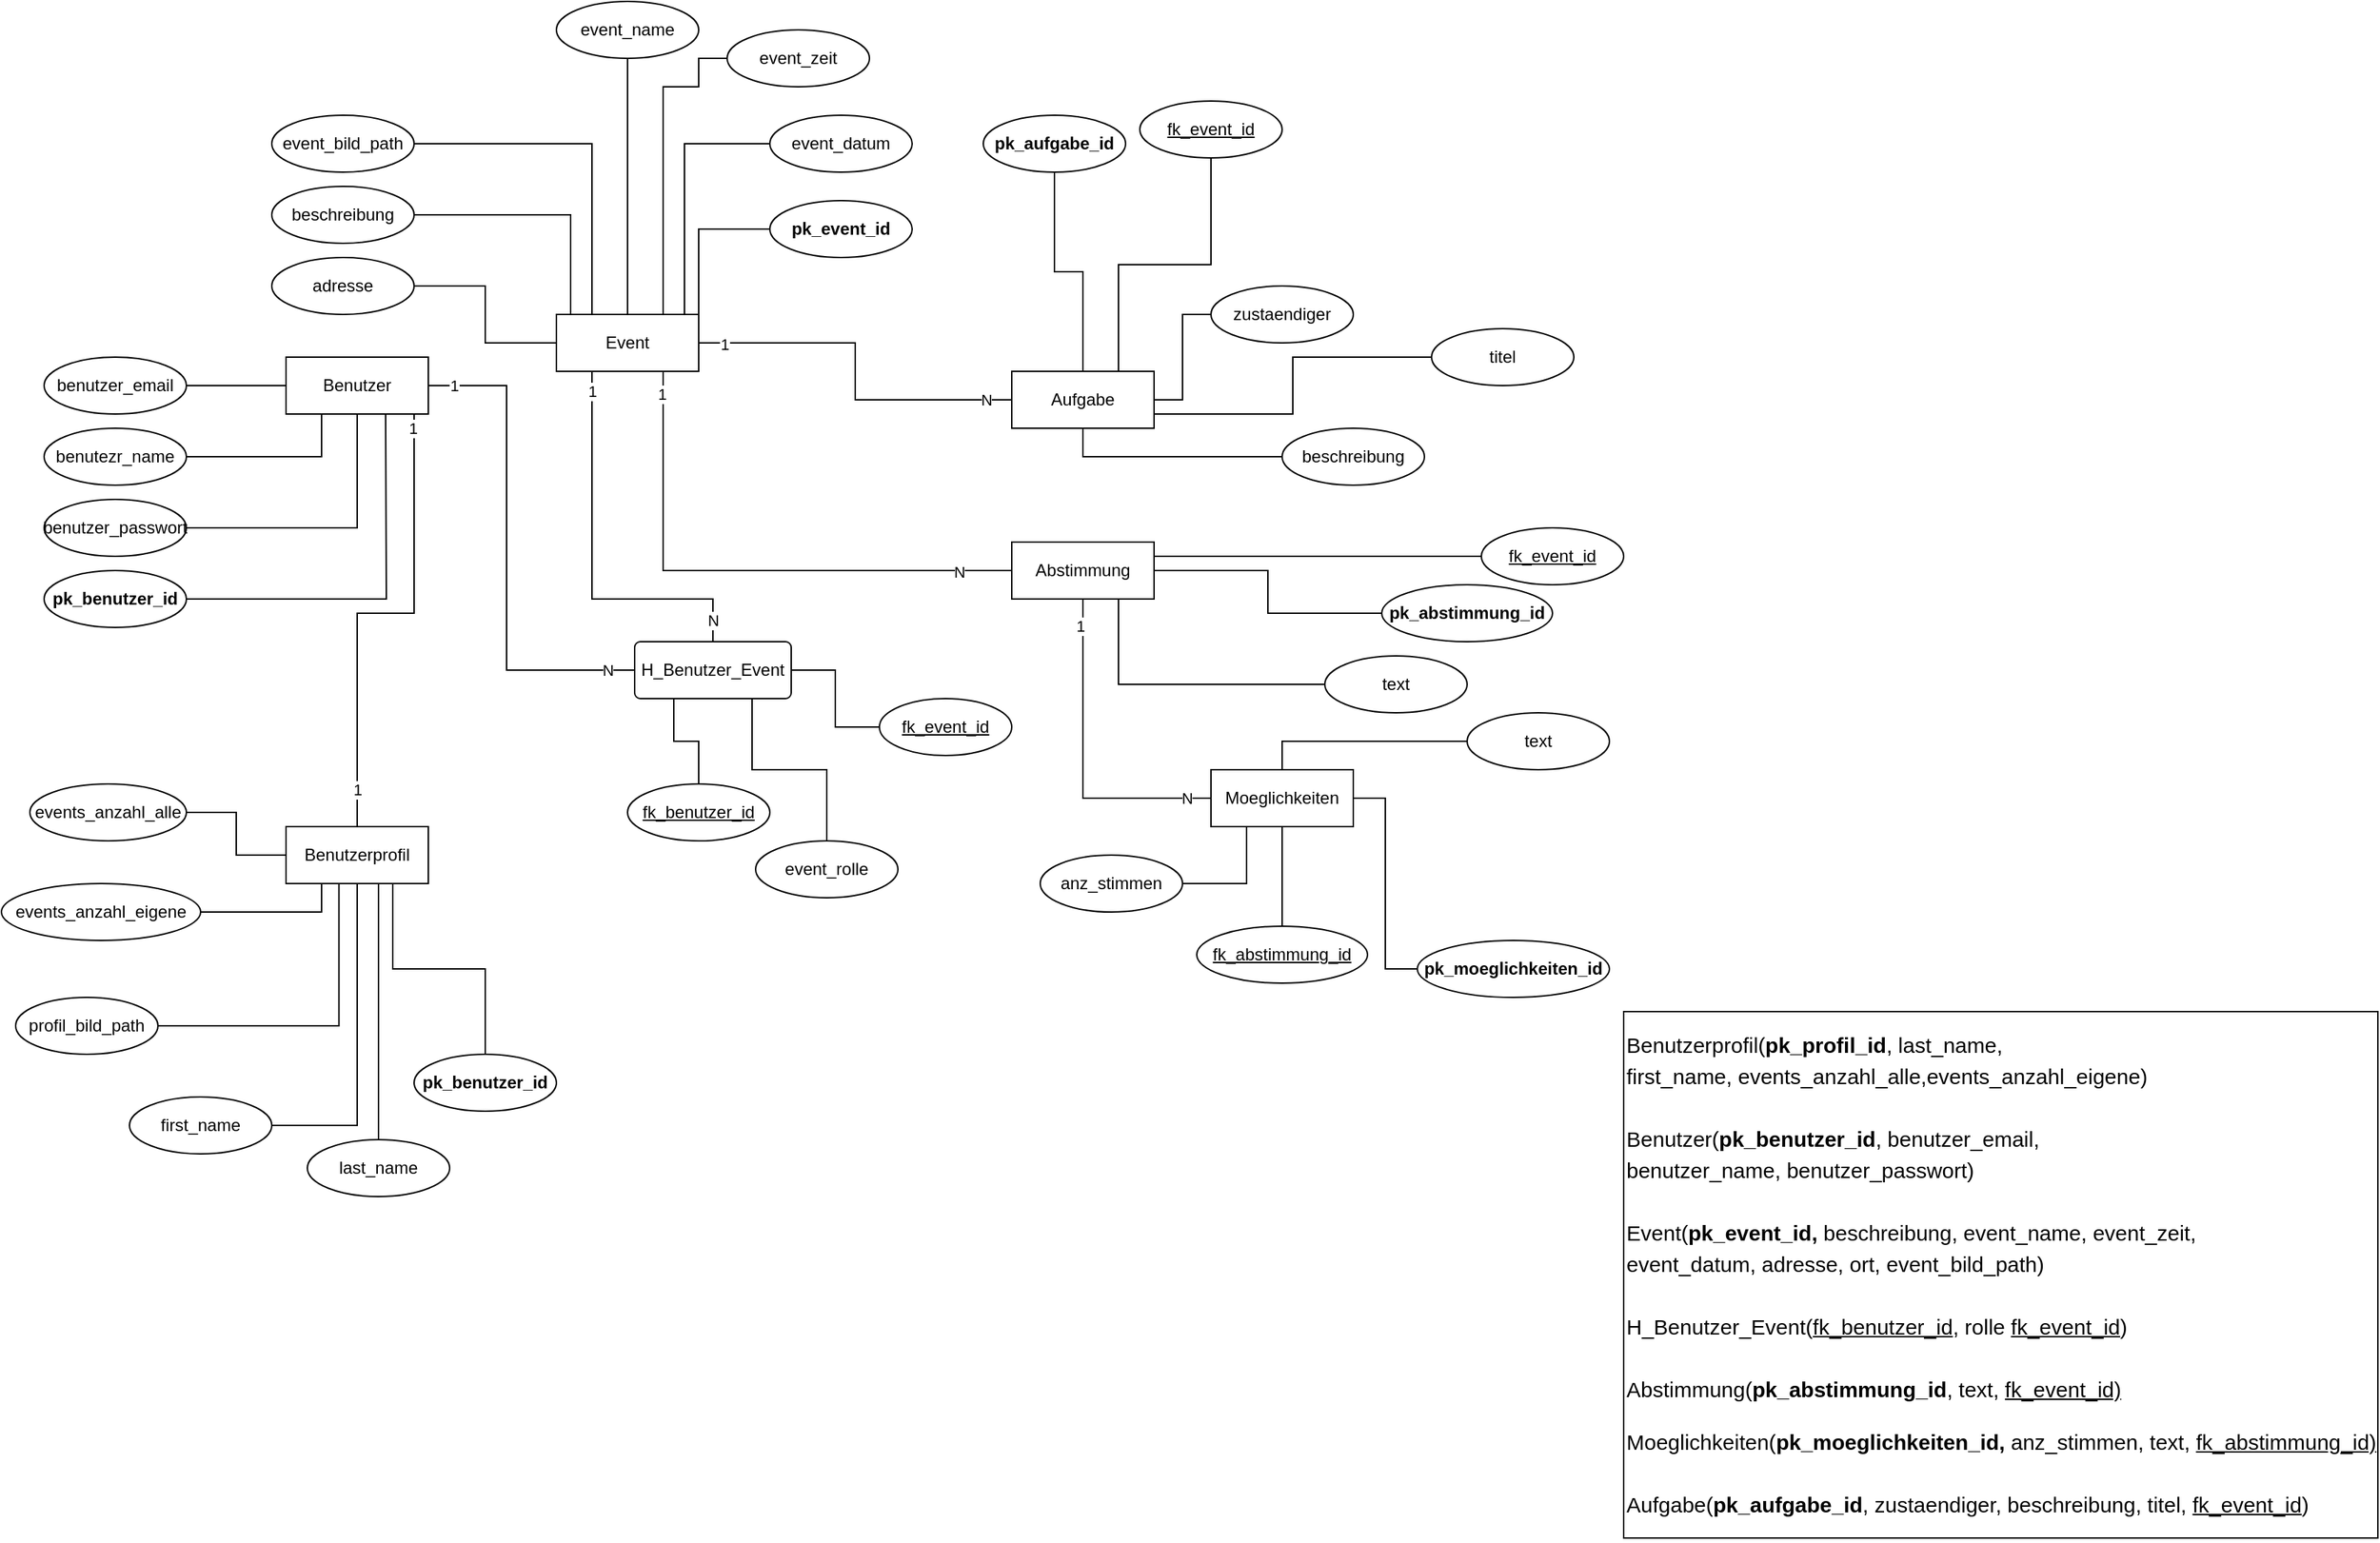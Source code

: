 <mxfile version="14.5.3" type="github" pages="2">
  <diagram name="ER-Modell" id="c4acf3e9-155e-7222-9cf6-157b1a14988f">
    <mxGraphModel dx="1185" dy="635" grid="1" gridSize="10" guides="1" tooltips="1" connect="1" arrows="1" fold="1" page="1" pageScale="1" pageWidth="850" pageHeight="1100" background="#ffffff" math="0" shadow="0">
      <root>
        <mxCell id="0" />
        <mxCell id="1" parent="0" />
        <mxCell id="jBpVfz8XybSRO9sbNiaX-2" value="Benutzer" style="whiteSpace=wrap;html=1;align=center;" parent="1" vertex="1">
          <mxGeometry x="210" y="250" width="100" height="40" as="geometry" />
        </mxCell>
        <mxCell id="jBpVfz8XybSRO9sbNiaX-4" value="" style="edgeStyle=orthogonalEdgeStyle;rounded=0;orthogonalLoop=1;jettySize=auto;html=1;endArrow=none;endFill=0;" parent="1" source="jBpVfz8XybSRO9sbNiaX-3" target="jBpVfz8XybSRO9sbNiaX-2" edge="1">
          <mxGeometry relative="1" as="geometry" />
        </mxCell>
        <mxCell id="jBpVfz8XybSRO9sbNiaX-3" value="benutzer_email" style="ellipse;whiteSpace=wrap;html=1;align=center;" parent="1" vertex="1">
          <mxGeometry x="40" y="250" width="100" height="40" as="geometry" />
        </mxCell>
        <mxCell id="jBpVfz8XybSRO9sbNiaX-9" style="edgeStyle=orthogonalEdgeStyle;rounded=0;orthogonalLoop=1;jettySize=auto;html=1;entryX=0.25;entryY=1;entryDx=0;entryDy=0;endArrow=none;endFill=0;" parent="1" source="jBpVfz8XybSRO9sbNiaX-5" target="jBpVfz8XybSRO9sbNiaX-2" edge="1">
          <mxGeometry relative="1" as="geometry" />
        </mxCell>
        <mxCell id="jBpVfz8XybSRO9sbNiaX-5" value="benutezr_name" style="ellipse;whiteSpace=wrap;html=1;align=center;" parent="1" vertex="1">
          <mxGeometry x="40" y="300" width="100" height="40" as="geometry" />
        </mxCell>
        <mxCell id="jBpVfz8XybSRO9sbNiaX-8" style="edgeStyle=orthogonalEdgeStyle;rounded=0;orthogonalLoop=1;jettySize=auto;html=1;entryX=0.5;entryY=1;entryDx=0;entryDy=0;endArrow=none;endFill=0;" parent="1" source="jBpVfz8XybSRO9sbNiaX-7" target="jBpVfz8XybSRO9sbNiaX-2" edge="1">
          <mxGeometry relative="1" as="geometry" />
        </mxCell>
        <mxCell id="jBpVfz8XybSRO9sbNiaX-7" value="benutzer_passwort" style="ellipse;whiteSpace=wrap;html=1;align=center;" parent="1" vertex="1">
          <mxGeometry x="40" y="350" width="100" height="40" as="geometry" />
        </mxCell>
        <mxCell id="jBpVfz8XybSRO9sbNiaX-11" style="edgeStyle=orthogonalEdgeStyle;rounded=0;orthogonalLoop=1;jettySize=auto;html=1;endArrow=none;endFill=0;" parent="1" source="jBpVfz8XybSRO9sbNiaX-10" edge="1">
          <mxGeometry relative="1" as="geometry">
            <mxPoint x="280" y="290" as="targetPoint" />
          </mxGeometry>
        </mxCell>
        <mxCell id="jBpVfz8XybSRO9sbNiaX-10" value="&lt;b&gt;pk_benutzer_id&lt;/b&gt;" style="ellipse;whiteSpace=wrap;html=1;align=center;" parent="1" vertex="1">
          <mxGeometry x="40" y="400" width="100" height="40" as="geometry" />
        </mxCell>
        <mxCell id="jBpVfz8XybSRO9sbNiaX-29" style="edgeStyle=orthogonalEdgeStyle;rounded=0;orthogonalLoop=1;jettySize=auto;html=1;entryX=0.9;entryY=1;entryDx=0;entryDy=0;entryPerimeter=0;endArrow=none;endFill=0;" parent="1" source="jBpVfz8XybSRO9sbNiaX-12" target="jBpVfz8XybSRO9sbNiaX-2" edge="1">
          <mxGeometry relative="1" as="geometry">
            <Array as="points">
              <mxPoint x="260" y="430" />
              <mxPoint x="300" y="430" />
            </Array>
          </mxGeometry>
        </mxCell>
        <mxCell id="jBpVfz8XybSRO9sbNiaX-95" value="1" style="edgeLabel;html=1;align=center;verticalAlign=middle;resizable=0;points=[];" parent="jBpVfz8XybSRO9sbNiaX-29" vertex="1" connectable="0">
          <mxGeometry x="0.943" y="1" relative="1" as="geometry">
            <mxPoint as="offset" />
          </mxGeometry>
        </mxCell>
        <mxCell id="jBpVfz8XybSRO9sbNiaX-96" value="1" style="edgeLabel;html=1;align=center;verticalAlign=middle;resizable=0;points=[];" parent="jBpVfz8XybSRO9sbNiaX-29" vertex="1" connectable="0">
          <mxGeometry x="-0.843" relative="1" as="geometry">
            <mxPoint as="offset" />
          </mxGeometry>
        </mxCell>
        <mxCell id="jBpVfz8XybSRO9sbNiaX-12" value="Benutzerprofil" style="whiteSpace=wrap;html=1;align=center;" parent="1" vertex="1">
          <mxGeometry x="210" y="580" width="100" height="40" as="geometry" />
        </mxCell>
        <mxCell id="jBpVfz8XybSRO9sbNiaX-21" style="edgeStyle=orthogonalEdgeStyle;rounded=0;orthogonalLoop=1;jettySize=auto;html=1;entryX=0;entryY=0.5;entryDx=0;entryDy=0;endArrow=none;endFill=0;" parent="1" source="jBpVfz8XybSRO9sbNiaX-13" target="jBpVfz8XybSRO9sbNiaX-12" edge="1">
          <mxGeometry relative="1" as="geometry" />
        </mxCell>
        <mxCell id="jBpVfz8XybSRO9sbNiaX-13" value="events_anzahl_alle" style="ellipse;whiteSpace=wrap;html=1;align=center;" parent="1" vertex="1">
          <mxGeometry x="30" y="550" width="110" height="40" as="geometry" />
        </mxCell>
        <mxCell id="jBpVfz8XybSRO9sbNiaX-27" style="edgeStyle=orthogonalEdgeStyle;rounded=0;orthogonalLoop=1;jettySize=auto;html=1;entryX=0.75;entryY=1;entryDx=0;entryDy=0;endArrow=none;endFill=0;" parent="1" source="jBpVfz8XybSRO9sbNiaX-14" target="jBpVfz8XybSRO9sbNiaX-12" edge="1">
          <mxGeometry relative="1" as="geometry" />
        </mxCell>
        <mxCell id="jBpVfz8XybSRO9sbNiaX-14" value="&lt;b&gt;pk_benutzer_id&lt;/b&gt;" style="ellipse;whiteSpace=wrap;html=1;align=center;" parent="1" vertex="1">
          <mxGeometry x="300" y="740" width="100" height="40" as="geometry" />
        </mxCell>
        <mxCell id="jBpVfz8XybSRO9sbNiaX-23" style="edgeStyle=orthogonalEdgeStyle;rounded=0;orthogonalLoop=1;jettySize=auto;html=1;entryX=0.25;entryY=1;entryDx=0;entryDy=0;endArrow=none;endFill=0;" parent="1" source="jBpVfz8XybSRO9sbNiaX-15" target="jBpVfz8XybSRO9sbNiaX-12" edge="1">
          <mxGeometry relative="1" as="geometry" />
        </mxCell>
        <mxCell id="jBpVfz8XybSRO9sbNiaX-15" value="events_anzahl_eigene" style="ellipse;whiteSpace=wrap;html=1;align=center;" parent="1" vertex="1">
          <mxGeometry x="10" y="620" width="140" height="40" as="geometry" />
        </mxCell>
        <mxCell id="jBpVfz8XybSRO9sbNiaX-24" style="edgeStyle=orthogonalEdgeStyle;rounded=0;orthogonalLoop=1;jettySize=auto;html=1;entryX=0.372;entryY=0.991;entryDx=0;entryDy=0;entryPerimeter=0;endArrow=none;endFill=0;" parent="1" source="jBpVfz8XybSRO9sbNiaX-16" target="jBpVfz8XybSRO9sbNiaX-12" edge="1">
          <mxGeometry relative="1" as="geometry" />
        </mxCell>
        <mxCell id="jBpVfz8XybSRO9sbNiaX-16" value="profil_bild_path" style="ellipse;whiteSpace=wrap;html=1;align=center;" parent="1" vertex="1">
          <mxGeometry x="20" y="700" width="100" height="40" as="geometry" />
        </mxCell>
        <mxCell id="jBpVfz8XybSRO9sbNiaX-25" style="edgeStyle=orthogonalEdgeStyle;rounded=0;orthogonalLoop=1;jettySize=auto;html=1;entryX=0.5;entryY=1;entryDx=0;entryDy=0;endArrow=none;endFill=0;" parent="1" source="jBpVfz8XybSRO9sbNiaX-17" target="jBpVfz8XybSRO9sbNiaX-12" edge="1">
          <mxGeometry relative="1" as="geometry" />
        </mxCell>
        <mxCell id="jBpVfz8XybSRO9sbNiaX-17" value="first_name" style="ellipse;whiteSpace=wrap;html=1;align=center;" parent="1" vertex="1">
          <mxGeometry x="100" y="770" width="100" height="40" as="geometry" />
        </mxCell>
        <mxCell id="jBpVfz8XybSRO9sbNiaX-28" style="edgeStyle=orthogonalEdgeStyle;rounded=0;orthogonalLoop=1;jettySize=auto;html=1;entryX=0.65;entryY=1;entryDx=0;entryDy=0;entryPerimeter=0;endArrow=none;endFill=0;" parent="1" source="jBpVfz8XybSRO9sbNiaX-18" target="jBpVfz8XybSRO9sbNiaX-12" edge="1">
          <mxGeometry relative="1" as="geometry" />
        </mxCell>
        <mxCell id="jBpVfz8XybSRO9sbNiaX-18" value="last_name" style="ellipse;whiteSpace=wrap;html=1;align=center;" parent="1" vertex="1">
          <mxGeometry x="225" y="800" width="100" height="40" as="geometry" />
        </mxCell>
        <mxCell id="jBpVfz8XybSRO9sbNiaX-20" style="edgeStyle=orthogonalEdgeStyle;rounded=0;orthogonalLoop=1;jettySize=auto;html=1;exitX=0.5;exitY=1;exitDx=0;exitDy=0;" parent="1" source="jBpVfz8XybSRO9sbNiaX-13" target="jBpVfz8XybSRO9sbNiaX-13" edge="1">
          <mxGeometry relative="1" as="geometry" />
        </mxCell>
        <mxCell id="jBpVfz8XybSRO9sbNiaX-92" style="edgeStyle=orthogonalEdgeStyle;rounded=0;orthogonalLoop=1;jettySize=auto;html=1;entryX=1;entryY=0.5;entryDx=0;entryDy=0;endArrow=none;endFill=0;exitX=0;exitY=0.5;exitDx=0;exitDy=0;" parent="1" source="jBpVfz8XybSRO9sbNiaX-33" target="jBpVfz8XybSRO9sbNiaX-2" edge="1">
          <mxGeometry relative="1" as="geometry">
            <Array as="points">
              <mxPoint x="365" y="470" />
              <mxPoint x="365" y="270" />
            </Array>
          </mxGeometry>
        </mxCell>
        <mxCell id="jBpVfz8XybSRO9sbNiaX-93" value="N" style="edgeLabel;html=1;align=center;verticalAlign=middle;resizable=0;points=[];" parent="jBpVfz8XybSRO9sbNiaX-92" vertex="1" connectable="0">
          <mxGeometry x="-0.889" relative="1" as="geometry">
            <mxPoint as="offset" />
          </mxGeometry>
        </mxCell>
        <mxCell id="jBpVfz8XybSRO9sbNiaX-94" value="1" style="edgeLabel;html=1;align=center;verticalAlign=middle;resizable=0;points=[];" parent="jBpVfz8XybSRO9sbNiaX-92" vertex="1" connectable="0">
          <mxGeometry x="0.897" relative="1" as="geometry">
            <mxPoint as="offset" />
          </mxGeometry>
        </mxCell>
        <mxCell id="jBpVfz8XybSRO9sbNiaX-33" value="H_Benutzer_Event" style="rounded=1;arcSize=10;whiteSpace=wrap;html=1;align=center;" parent="1" vertex="1">
          <mxGeometry x="455" y="450" width="110" height="40" as="geometry" />
        </mxCell>
        <mxCell id="jBpVfz8XybSRO9sbNiaX-99" style="edgeStyle=orthogonalEdgeStyle;rounded=0;orthogonalLoop=1;jettySize=auto;html=1;entryX=0.25;entryY=1;entryDx=0;entryDy=0;endArrow=none;endFill=0;" parent="1" source="jBpVfz8XybSRO9sbNiaX-39" target="jBpVfz8XybSRO9sbNiaX-33" edge="1">
          <mxGeometry relative="1" as="geometry" />
        </mxCell>
        <mxCell id="jBpVfz8XybSRO9sbNiaX-39" value="&lt;u&gt;fk_benutzer_id&lt;/u&gt;" style="ellipse;whiteSpace=wrap;html=1;align=center;" parent="1" vertex="1">
          <mxGeometry x="450" y="550" width="100" height="40" as="geometry" />
        </mxCell>
        <mxCell id="jBpVfz8XybSRO9sbNiaX-97" style="edgeStyle=orthogonalEdgeStyle;rounded=0;orthogonalLoop=1;jettySize=auto;html=1;entryX=0.75;entryY=1;entryDx=0;entryDy=0;endArrow=none;endFill=0;" parent="1" source="jBpVfz8XybSRO9sbNiaX-42" target="jBpVfz8XybSRO9sbNiaX-33" edge="1">
          <mxGeometry relative="1" as="geometry" />
        </mxCell>
        <mxCell id="jBpVfz8XybSRO9sbNiaX-42" value="event_rolle" style="ellipse;whiteSpace=wrap;html=1;align=center;" parent="1" vertex="1">
          <mxGeometry x="540" y="590" width="100" height="40" as="geometry" />
        </mxCell>
        <mxCell id="jBpVfz8XybSRO9sbNiaX-45" style="edgeStyle=orthogonalEdgeStyle;rounded=0;orthogonalLoop=1;jettySize=auto;html=1;endArrow=none;endFill=0;entryX=1;entryY=0.5;entryDx=0;entryDy=0;" parent="1" source="jBpVfz8XybSRO9sbNiaX-44" target="jBpVfz8XybSRO9sbNiaX-33" edge="1">
          <mxGeometry relative="1" as="geometry">
            <mxPoint x="540" y="440" as="targetPoint" />
          </mxGeometry>
        </mxCell>
        <mxCell id="jBpVfz8XybSRO9sbNiaX-44" value="&lt;u&gt;fk_event_id&lt;/u&gt;" style="ellipse;whiteSpace=wrap;html=1;align=center;" parent="1" vertex="1">
          <mxGeometry x="627" y="490" width="93" height="40" as="geometry" />
        </mxCell>
        <mxCell id="jBpVfz8XybSRO9sbNiaX-46" value="Event" style="whiteSpace=wrap;html=1;align=center;" parent="1" vertex="1">
          <mxGeometry x="400" y="220" width="100" height="40" as="geometry" />
        </mxCell>
        <mxCell id="jBpVfz8XybSRO9sbNiaX-53" style="edgeStyle=orthogonalEdgeStyle;rounded=0;orthogonalLoop=1;jettySize=auto;html=1;entryX=0;entryY=0.5;entryDx=0;entryDy=0;endArrow=none;endFill=0;" parent="1" source="jBpVfz8XybSRO9sbNiaX-47" target="jBpVfz8XybSRO9sbNiaX-46" edge="1">
          <mxGeometry relative="1" as="geometry" />
        </mxCell>
        <mxCell id="jBpVfz8XybSRO9sbNiaX-47" value="adresse" style="ellipse;whiteSpace=wrap;html=1;align=center;" parent="1" vertex="1">
          <mxGeometry x="200" y="180" width="100" height="40" as="geometry" />
        </mxCell>
        <mxCell id="jBpVfz8XybSRO9sbNiaX-61" style="edgeStyle=orthogonalEdgeStyle;rounded=0;orthogonalLoop=1;jettySize=auto;html=1;entryX=0.75;entryY=0;entryDx=0;entryDy=0;endArrow=none;endFill=0;exitX=0;exitY=0.5;exitDx=0;exitDy=0;" parent="1" source="jBpVfz8XybSRO9sbNiaX-48" target="jBpVfz8XybSRO9sbNiaX-46" edge="1">
          <mxGeometry relative="1" as="geometry">
            <Array as="points">
              <mxPoint x="500" y="40" />
              <mxPoint x="500" y="60" />
              <mxPoint x="475" y="60" />
            </Array>
          </mxGeometry>
        </mxCell>
        <mxCell id="jBpVfz8XybSRO9sbNiaX-48" value="event_zeit" style="ellipse;whiteSpace=wrap;html=1;align=center;" parent="1" vertex="1">
          <mxGeometry x="520" y="20" width="100" height="40" as="geometry" />
        </mxCell>
        <mxCell id="jBpVfz8XybSRO9sbNiaX-60" style="edgeStyle=orthogonalEdgeStyle;rounded=0;orthogonalLoop=1;jettySize=auto;html=1;entryX=0.5;entryY=0;entryDx=0;entryDy=0;endArrow=none;endFill=0;" parent="1" source="jBpVfz8XybSRO9sbNiaX-49" target="jBpVfz8XybSRO9sbNiaX-46" edge="1">
          <mxGeometry relative="1" as="geometry" />
        </mxCell>
        <mxCell id="jBpVfz8XybSRO9sbNiaX-49" value="event_name" style="ellipse;whiteSpace=wrap;html=1;align=center;" parent="1" vertex="1">
          <mxGeometry x="400" width="100" height="40" as="geometry" />
        </mxCell>
        <mxCell id="jBpVfz8XybSRO9sbNiaX-54" style="edgeStyle=orthogonalEdgeStyle;rounded=0;orthogonalLoop=1;jettySize=auto;html=1;endArrow=none;endFill=0;" parent="1" source="jBpVfz8XybSRO9sbNiaX-50" edge="1">
          <mxGeometry relative="1" as="geometry">
            <mxPoint x="410" y="220" as="targetPoint" />
            <Array as="points">
              <mxPoint x="410" y="150" />
              <mxPoint x="410" y="220" />
            </Array>
          </mxGeometry>
        </mxCell>
        <mxCell id="jBpVfz8XybSRO9sbNiaX-50" value="beschreibung" style="ellipse;whiteSpace=wrap;html=1;align=center;" parent="1" vertex="1">
          <mxGeometry x="200" y="130" width="100" height="40" as="geometry" />
        </mxCell>
        <mxCell id="jBpVfz8XybSRO9sbNiaX-81" style="edgeStyle=orthogonalEdgeStyle;rounded=0;orthogonalLoop=1;jettySize=auto;html=1;entryX=0.25;entryY=0;entryDx=0;entryDy=0;endArrow=none;endFill=0;" parent="1" source="jBpVfz8XybSRO9sbNiaX-51" target="jBpVfz8XybSRO9sbNiaX-46" edge="1">
          <mxGeometry relative="1" as="geometry" />
        </mxCell>
        <mxCell id="jBpVfz8XybSRO9sbNiaX-51" value="event_bild_path" style="ellipse;whiteSpace=wrap;html=1;align=center;" parent="1" vertex="1">
          <mxGeometry x="200" y="80" width="100" height="40" as="geometry" />
        </mxCell>
        <mxCell id="jBpVfz8XybSRO9sbNiaX-80" style="edgeStyle=orthogonalEdgeStyle;rounded=0;orthogonalLoop=1;jettySize=auto;html=1;endArrow=none;endFill=0;" parent="1" source="jBpVfz8XybSRO9sbNiaX-52" edge="1">
          <mxGeometry relative="1" as="geometry">
            <mxPoint x="490" y="220" as="targetPoint" />
            <Array as="points">
              <mxPoint x="490" y="100" />
              <mxPoint x="490" y="220" />
            </Array>
          </mxGeometry>
        </mxCell>
        <mxCell id="jBpVfz8XybSRO9sbNiaX-52" value="event_datum" style="ellipse;whiteSpace=wrap;html=1;align=center;" parent="1" vertex="1">
          <mxGeometry x="550" y="80" width="100" height="40" as="geometry" />
        </mxCell>
        <mxCell id="jBpVfz8XybSRO9sbNiaX-64" style="edgeStyle=orthogonalEdgeStyle;rounded=0;orthogonalLoop=1;jettySize=auto;html=1;entryX=1;entryY=0;entryDx=0;entryDy=0;endArrow=none;endFill=0;" parent="1" source="jBpVfz8XybSRO9sbNiaX-63" target="jBpVfz8XybSRO9sbNiaX-46" edge="1">
          <mxGeometry relative="1" as="geometry" />
        </mxCell>
        <mxCell id="jBpVfz8XybSRO9sbNiaX-63" value="&lt;b&gt;pk_event_id&lt;/b&gt;" style="ellipse;whiteSpace=wrap;html=1;align=center;" parent="1" vertex="1">
          <mxGeometry x="550" y="140" width="100" height="40" as="geometry" />
        </mxCell>
        <mxCell id="jBpVfz8XybSRO9sbNiaX-77" style="edgeStyle=orthogonalEdgeStyle;rounded=0;orthogonalLoop=1;jettySize=auto;html=1;entryX=1;entryY=0.5;entryDx=0;entryDy=0;endArrow=none;endFill=0;" parent="1" source="jBpVfz8XybSRO9sbNiaX-72" target="jBpVfz8XybSRO9sbNiaX-46" edge="1">
          <mxGeometry relative="1" as="geometry" />
        </mxCell>
        <mxCell id="jBpVfz8XybSRO9sbNiaX-89" value="N" style="edgeLabel;html=1;align=center;verticalAlign=middle;resizable=0;points=[];" parent="jBpVfz8XybSRO9sbNiaX-77" vertex="1" connectable="0">
          <mxGeometry x="-0.862" relative="1" as="geometry">
            <mxPoint as="offset" />
          </mxGeometry>
        </mxCell>
        <mxCell id="jBpVfz8XybSRO9sbNiaX-91" value="1" style="edgeLabel;html=1;align=center;verticalAlign=middle;resizable=0;points=[];" parent="jBpVfz8XybSRO9sbNiaX-77" vertex="1" connectable="0">
          <mxGeometry x="0.867" y="1" relative="1" as="geometry">
            <mxPoint as="offset" />
          </mxGeometry>
        </mxCell>
        <mxCell id="jBpVfz8XybSRO9sbNiaX-72" value="Aufgabe" style="whiteSpace=wrap;html=1;align=center;" parent="1" vertex="1">
          <mxGeometry x="720" y="260" width="100" height="40" as="geometry" />
        </mxCell>
        <mxCell id="jBpVfz8XybSRO9sbNiaX-75" style="edgeStyle=orthogonalEdgeStyle;rounded=0;orthogonalLoop=1;jettySize=auto;html=1;endArrow=none;endFill=0;" parent="1" source="jBpVfz8XybSRO9sbNiaX-73" target="jBpVfz8XybSRO9sbNiaX-72" edge="1">
          <mxGeometry relative="1" as="geometry" />
        </mxCell>
        <mxCell id="jBpVfz8XybSRO9sbNiaX-73" value="&lt;b&gt;pk_aufgabe_id&lt;/b&gt;" style="ellipse;whiteSpace=wrap;html=1;align=center;" parent="1" vertex="1">
          <mxGeometry x="700" y="80" width="100" height="40" as="geometry" />
        </mxCell>
        <mxCell id="jBpVfz8XybSRO9sbNiaX-112" style="edgeStyle=orthogonalEdgeStyle;rounded=0;orthogonalLoop=1;jettySize=auto;html=1;entryX=0.75;entryY=0;entryDx=0;entryDy=0;endArrow=none;endFill=0;" parent="1" source="jBpVfz8XybSRO9sbNiaX-74" target="jBpVfz8XybSRO9sbNiaX-72" edge="1">
          <mxGeometry relative="1" as="geometry" />
        </mxCell>
        <mxCell id="jBpVfz8XybSRO9sbNiaX-74" value="&lt;u&gt;fk_event_id&lt;/u&gt;" style="ellipse;whiteSpace=wrap;html=1;align=center;" parent="1" vertex="1">
          <mxGeometry x="810" y="70" width="100" height="40" as="geometry" />
        </mxCell>
        <mxCell id="jBpVfz8XybSRO9sbNiaX-87" style="edgeStyle=orthogonalEdgeStyle;rounded=0;orthogonalLoop=1;jettySize=auto;html=1;entryX=0.75;entryY=1;entryDx=0;entryDy=0;endArrow=none;endFill=0;" parent="1" source="jBpVfz8XybSRO9sbNiaX-82" target="jBpVfz8XybSRO9sbNiaX-46" edge="1">
          <mxGeometry relative="1" as="geometry" />
        </mxCell>
        <mxCell id="jBpVfz8XybSRO9sbNiaX-88" value="N" style="edgeLabel;html=1;align=center;verticalAlign=middle;resizable=0;points=[];" parent="jBpVfz8XybSRO9sbNiaX-87" vertex="1" connectable="0">
          <mxGeometry x="-0.805" y="1" relative="1" as="geometry">
            <mxPoint as="offset" />
          </mxGeometry>
        </mxCell>
        <mxCell id="jBpVfz8XybSRO9sbNiaX-90" value="1" style="edgeLabel;html=1;align=center;verticalAlign=middle;resizable=0;points=[];" parent="jBpVfz8XybSRO9sbNiaX-87" vertex="1" connectable="0">
          <mxGeometry x="0.917" y="1" relative="1" as="geometry">
            <mxPoint as="offset" />
          </mxGeometry>
        </mxCell>
        <mxCell id="jBpVfz8XybSRO9sbNiaX-82" value="Abstimmung" style="whiteSpace=wrap;html=1;align=center;" parent="1" vertex="1">
          <mxGeometry x="720" y="380" width="100" height="40" as="geometry" />
        </mxCell>
        <mxCell id="jBpVfz8XybSRO9sbNiaX-85" style="edgeStyle=orthogonalEdgeStyle;rounded=0;orthogonalLoop=1;jettySize=auto;html=1;entryX=1;entryY=0.5;entryDx=0;entryDy=0;endArrow=none;endFill=0;" parent="1" source="jBpVfz8XybSRO9sbNiaX-83" target="jBpVfz8XybSRO9sbNiaX-82" edge="1">
          <mxGeometry relative="1" as="geometry" />
        </mxCell>
        <mxCell id="jBpVfz8XybSRO9sbNiaX-83" value="&lt;b&gt;pk_abstimmung_id&lt;/b&gt;" style="ellipse;whiteSpace=wrap;html=1;align=center;" parent="1" vertex="1">
          <mxGeometry x="980" y="410" width="120" height="40" as="geometry" />
        </mxCell>
        <mxCell id="jBpVfz8XybSRO9sbNiaX-86" style="edgeStyle=orthogonalEdgeStyle;rounded=0;orthogonalLoop=1;jettySize=auto;html=1;entryX=1;entryY=0.25;entryDx=0;entryDy=0;endArrow=none;endFill=0;" parent="1" source="jBpVfz8XybSRO9sbNiaX-84" target="jBpVfz8XybSRO9sbNiaX-82" edge="1">
          <mxGeometry relative="1" as="geometry" />
        </mxCell>
        <mxCell id="jBpVfz8XybSRO9sbNiaX-84" value="&lt;u&gt;fk_event_id&lt;/u&gt;" style="ellipse;whiteSpace=wrap;html=1;align=center;" parent="1" vertex="1">
          <mxGeometry x="1050" y="370" width="100" height="40" as="geometry" />
        </mxCell>
        <mxCell id="jBpVfz8XybSRO9sbNiaX-102" style="edgeStyle=orthogonalEdgeStyle;rounded=0;orthogonalLoop=1;jettySize=auto;html=1;entryX=0.5;entryY=1;entryDx=0;entryDy=0;endArrow=none;endFill=0;" parent="1" source="jBpVfz8XybSRO9sbNiaX-101" target="jBpVfz8XybSRO9sbNiaX-82" edge="1">
          <mxGeometry relative="1" as="geometry" />
        </mxCell>
        <mxCell id="jBpVfz8XybSRO9sbNiaX-103" value="1" style="edgeLabel;html=1;align=center;verticalAlign=middle;resizable=0;points=[];" parent="jBpVfz8XybSRO9sbNiaX-102" vertex="1" connectable="0">
          <mxGeometry x="0.841" y="2" relative="1" as="geometry">
            <mxPoint as="offset" />
          </mxGeometry>
        </mxCell>
        <mxCell id="jBpVfz8XybSRO9sbNiaX-104" value="N" style="edgeLabel;html=1;align=center;verticalAlign=middle;resizable=0;points=[];" parent="jBpVfz8XybSRO9sbNiaX-102" vertex="1" connectable="0">
          <mxGeometry x="-0.85" relative="1" as="geometry">
            <mxPoint as="offset" />
          </mxGeometry>
        </mxCell>
        <mxCell id="jBpVfz8XybSRO9sbNiaX-101" value="Moeglichkeiten" style="whiteSpace=wrap;html=1;align=center;" parent="1" vertex="1">
          <mxGeometry x="860" y="540" width="100" height="40" as="geometry" />
        </mxCell>
        <mxCell id="jBpVfz8XybSRO9sbNiaX-109" style="edgeStyle=orthogonalEdgeStyle;rounded=0;orthogonalLoop=1;jettySize=auto;html=1;endArrow=none;endFill=0;" parent="1" source="jBpVfz8XybSRO9sbNiaX-105" target="jBpVfz8XybSRO9sbNiaX-101" edge="1">
          <mxGeometry relative="1" as="geometry" />
        </mxCell>
        <mxCell id="jBpVfz8XybSRO9sbNiaX-105" value="&lt;u&gt;fk_abstimmung_id&lt;/u&gt;" style="ellipse;whiteSpace=wrap;html=1;align=center;" parent="1" vertex="1">
          <mxGeometry x="850" y="650" width="120" height="40" as="geometry" />
        </mxCell>
        <mxCell id="jBpVfz8XybSRO9sbNiaX-110" style="edgeStyle=orthogonalEdgeStyle;rounded=0;orthogonalLoop=1;jettySize=auto;html=1;entryX=1;entryY=0.5;entryDx=0;entryDy=0;endArrow=none;endFill=0;" parent="1" source="jBpVfz8XybSRO9sbNiaX-106" target="jBpVfz8XybSRO9sbNiaX-101" edge="1">
          <mxGeometry relative="1" as="geometry" />
        </mxCell>
        <mxCell id="jBpVfz8XybSRO9sbNiaX-106" value="&lt;b&gt;pk_moeglichkeiten_id&lt;/b&gt;" style="ellipse;whiteSpace=wrap;html=1;align=center;" parent="1" vertex="1">
          <mxGeometry x="1005" y="660" width="135" height="40" as="geometry" />
        </mxCell>
        <mxCell id="VcUeD26wxsZzKOzzAmoT-1" value="" style="rounded=0;orthogonalLoop=1;jettySize=auto;html=1;entryX=0.75;entryY=1;entryDx=0;entryDy=0;exitX=0;exitY=0.5;exitDx=0;exitDy=0;edgeStyle=orthogonalEdgeStyle;endArrow=none;endFill=0;" edge="1" parent="1" source="jBpVfz8XybSRO9sbNiaX-107" target="jBpVfz8XybSRO9sbNiaX-82">
          <mxGeometry relative="1" as="geometry">
            <mxPoint x="940" y="470" as="sourcePoint" />
          </mxGeometry>
        </mxCell>
        <mxCell id="jBpVfz8XybSRO9sbNiaX-107" value="text" style="ellipse;whiteSpace=wrap;html=1;align=center;" parent="1" vertex="1">
          <mxGeometry x="940" y="460" width="100" height="40" as="geometry" />
        </mxCell>
        <mxCell id="jBpVfz8XybSRO9sbNiaX-114" style="edgeStyle=orthogonalEdgeStyle;rounded=0;orthogonalLoop=1;jettySize=auto;html=1;entryX=1;entryY=0.5;entryDx=0;entryDy=0;endArrow=none;endFill=0;" parent="1" source="jBpVfz8XybSRO9sbNiaX-113" target="jBpVfz8XybSRO9sbNiaX-72" edge="1">
          <mxGeometry relative="1" as="geometry" />
        </mxCell>
        <mxCell id="jBpVfz8XybSRO9sbNiaX-113" value="zustaendiger" style="ellipse;whiteSpace=wrap;html=1;align=center;" parent="1" vertex="1">
          <mxGeometry x="860" y="200" width="100" height="40" as="geometry" />
        </mxCell>
        <mxCell id="jBpVfz8XybSRO9sbNiaX-118" style="edgeStyle=orthogonalEdgeStyle;rounded=0;orthogonalLoop=1;jettySize=auto;html=1;entryX=1;entryY=0.75;entryDx=0;entryDy=0;endArrow=none;endFill=0;" parent="1" source="jBpVfz8XybSRO9sbNiaX-115" target="jBpVfz8XybSRO9sbNiaX-72" edge="1">
          <mxGeometry relative="1" as="geometry" />
        </mxCell>
        <mxCell id="jBpVfz8XybSRO9sbNiaX-115" value="titel" style="ellipse;whiteSpace=wrap;html=1;align=center;" parent="1" vertex="1">
          <mxGeometry x="1015" y="230" width="100" height="40" as="geometry" />
        </mxCell>
        <mxCell id="jBpVfz8XybSRO9sbNiaX-117" style="edgeStyle=orthogonalEdgeStyle;rounded=0;orthogonalLoop=1;jettySize=auto;html=1;entryX=0.5;entryY=1;entryDx=0;entryDy=0;endArrow=none;endFill=0;" parent="1" source="jBpVfz8XybSRO9sbNiaX-116" target="jBpVfz8XybSRO9sbNiaX-72" edge="1">
          <mxGeometry relative="1" as="geometry" />
        </mxCell>
        <mxCell id="jBpVfz8XybSRO9sbNiaX-116" value="beschreibung" style="ellipse;whiteSpace=wrap;html=1;align=center;" parent="1" vertex="1">
          <mxGeometry x="910" y="300" width="100" height="40" as="geometry" />
        </mxCell>
        <mxCell id="jBpVfz8XybSRO9sbNiaX-120" style="edgeStyle=orthogonalEdgeStyle;rounded=0;orthogonalLoop=1;jettySize=auto;html=1;entryX=0.25;entryY=1;entryDx=0;entryDy=0;endArrow=none;endFill=0;" parent="1" source="jBpVfz8XybSRO9sbNiaX-119" target="jBpVfz8XybSRO9sbNiaX-101" edge="1">
          <mxGeometry relative="1" as="geometry" />
        </mxCell>
        <mxCell id="jBpVfz8XybSRO9sbNiaX-119" value="anz_stimmen" style="ellipse;whiteSpace=wrap;html=1;align=center;" parent="1" vertex="1">
          <mxGeometry x="740" y="600" width="100" height="40" as="geometry" />
        </mxCell>
        <mxCell id="jBpVfz8XybSRO9sbNiaX-138" value="&lt;pre style=&quot;font-size: 15px ; line-height: 140%&quot;&gt;&lt;font face=&quot;Helvetica&quot; style=&quot;font-size: 15px&quot;&gt;&lt;font style=&quot;font-size: 15px&quot;&gt;Benutzerprofil(&lt;b style=&quot;font-size: 15px&quot;&gt;pk_profil_id&lt;/b&gt;, last_name,&lt;br style=&quot;font-size: 15px&quot;&gt;&lt;/font&gt;&lt;font style=&quot;font-size: 15px&quot;&gt;first_name, events_anzahl_alle,events_anzahl_eigene) &lt;/font&gt;&lt;font style=&quot;font-size: 15px&quot;&gt;&lt;br style=&quot;font-size: 15px&quot;&gt;&lt;/font&gt;&lt;font style=&quot;font-size: 15px&quot;&gt;&lt;br style=&quot;font-size: 15px&quot;&gt;&lt;/font&gt;&lt;font style=&quot;font-size: 15px&quot;&gt;Benutzer(&lt;b style=&quot;font-size: 15px&quot;&gt;pk_benutzer_id&lt;/b&gt;, benutzer_email,&lt;br style=&quot;font-size: 15px&quot;&gt;&lt;/font&gt;&lt;span style=&quot;font-size: 15px&quot;&gt;benutzer_name, benutzer_passwort)&lt;/span&gt;&lt;font style=&quot;font-size: 15px&quot;&gt;&lt;br style=&quot;font-size: 15px&quot;&gt;&lt;/font&gt;&lt;font style=&quot;font-size: 15px&quot;&gt;&lt;br style=&quot;font-size: 15px&quot;&gt;&lt;/font&gt;&lt;font style=&quot;font-size: 15px&quot;&gt;Event(&lt;b style=&quot;font-size: 15px&quot;&gt;pk_event_id, &lt;/b&gt;beschreibung, event_name, event_zeit,&lt;br style=&quot;font-size: 15px&quot;&gt;&lt;/font&gt;&lt;font style=&quot;font-size: 15px&quot;&gt;event_datum, adresse, ort, event_bild_path)&lt;/font&gt;&lt;font style=&quot;font-size: 15px&quot;&gt;&lt;br style=&quot;font-size: 15px&quot;&gt;&lt;/font&gt;&lt;font style=&quot;font-size: 15px&quot;&gt;&lt;br style=&quot;font-size: 15px&quot;&gt;&lt;/font&gt;&lt;font style=&quot;font-size: 15px&quot;&gt;H_Benutzer_Event(&lt;u style=&quot;font-size: 15px&quot;&gt;fk_benutzer_id&lt;/u&gt;, rolle &lt;u style=&quot;font-size: 15px&quot;&gt;fk_event_id&lt;/u&gt;)&lt;/font&gt;&lt;font style=&quot;font-size: 15px&quot;&gt;&lt;br style=&quot;font-size: 15px&quot;&gt;&lt;/font&gt;&lt;font style=&quot;font-size: 15px&quot;&gt;&lt;br style=&quot;font-size: 15px&quot;&gt;&lt;/font&gt;&lt;font style=&quot;font-size: 15px&quot;&gt;Abstimmung(&lt;b style=&quot;font-size: 15px&quot;&gt;pk_abstimmung_id&lt;/b&gt;, text, &lt;u style=&quot;font-size: 15px&quot;&gt;fk_event_id)&lt;/u&gt;&lt;/font&gt;&lt;/font&gt;&lt;/pre&gt;&lt;pre style=&quot;font-size: 15px ; line-height: 140%&quot;&gt;&lt;font face=&quot;Helvetica&quot; style=&quot;font-size: 15px&quot;&gt;&lt;font style=&quot;font-size: 15px&quot;&gt;Moeglichkeiten(&lt;b style=&quot;font-size: 15px&quot;&gt;pk_moeglichkeiten_id, &lt;/b&gt;anz_stimmen, text, &lt;u style=&quot;font-size: 15px&quot;&gt;fk_abstimmung_id)&lt;br style=&quot;font-size: 15px&quot;&gt;&lt;/u&gt;&lt;/font&gt;&lt;font style=&quot;font-size: 15px&quot;&gt;&lt;br style=&quot;font-size: 15px&quot;&gt;&lt;/font&gt;&lt;font style=&quot;font-size: 15px&quot;&gt;Aufgabe(&lt;b style=&quot;font-size: 15px&quot;&gt;pk_aufgabe_id&lt;/b&gt;, zustaendiger, beschreibung, titel, &lt;u style=&quot;font-size: 15px&quot;&gt;fk_event_id&lt;/u&gt;)&lt;/font&gt;&lt;/font&gt;&lt;/pre&gt;" style="whiteSpace=wrap;html=1;align=left;fontSize=15;rounded=0;shadow=0;sketch=0;" parent="1" vertex="1">
          <mxGeometry x="1150" y="710" width="530" height="370" as="geometry" />
        </mxCell>
        <mxCell id="860rnhKavh-7kefb2QbS-1" style="edgeStyle=orthogonalEdgeStyle;rounded=0;orthogonalLoop=1;jettySize=auto;html=1;entryX=0.25;entryY=1;entryDx=0;entryDy=0;endArrow=none;endFill=0;exitX=0.5;exitY=0;exitDx=0;exitDy=0;" parent="1" source="jBpVfz8XybSRO9sbNiaX-33" target="jBpVfz8XybSRO9sbNiaX-46" edge="1">
          <mxGeometry relative="1" as="geometry">
            <Array as="points">
              <mxPoint x="510" y="420" />
              <mxPoint x="425" y="420" />
            </Array>
            <mxPoint x="540" y="430" as="sourcePoint" />
            <mxPoint x="340" y="250" as="targetPoint" />
          </mxGeometry>
        </mxCell>
        <mxCell id="860rnhKavh-7kefb2QbS-2" value="N" style="edgeLabel;html=1;align=center;verticalAlign=middle;resizable=0;points=[];" parent="860rnhKavh-7kefb2QbS-1" vertex="1" connectable="0">
          <mxGeometry x="-0.889" relative="1" as="geometry">
            <mxPoint as="offset" />
          </mxGeometry>
        </mxCell>
        <mxCell id="860rnhKavh-7kefb2QbS-3" value="1" style="edgeLabel;html=1;align=center;verticalAlign=middle;resizable=0;points=[];" parent="860rnhKavh-7kefb2QbS-1" vertex="1" connectable="0">
          <mxGeometry x="0.897" relative="1" as="geometry">
            <mxPoint as="offset" />
          </mxGeometry>
        </mxCell>
        <mxCell id="VcUeD26wxsZzKOzzAmoT-3" value="" style="edgeStyle=orthogonalEdgeStyle;rounded=0;orthogonalLoop=1;jettySize=auto;html=1;entryX=0.5;entryY=0;entryDx=0;entryDy=0;endArrow=none;endFill=0;" edge="1" parent="1" source="VcUeD26wxsZzKOzzAmoT-2" target="jBpVfz8XybSRO9sbNiaX-101">
          <mxGeometry relative="1" as="geometry">
            <Array as="points">
              <mxPoint x="910" y="520" />
            </Array>
          </mxGeometry>
        </mxCell>
        <mxCell id="VcUeD26wxsZzKOzzAmoT-2" value="text" style="ellipse;whiteSpace=wrap;html=1;align=center;" vertex="1" parent="1">
          <mxGeometry x="1040" y="500" width="100" height="40" as="geometry" />
        </mxCell>
      </root>
    </mxGraphModel>
  </diagram>
  <diagram id="BBK5PvTWeSJtP5BXNqBs" name="UML-Modell">
    <mxGraphModel dx="1422" dy="762" grid="1" gridSize="10" guides="1" tooltips="1" connect="1" arrows="1" fold="1" page="1" pageScale="1" pageWidth="827" pageHeight="1169" math="0" shadow="0">
      <root>
        <mxCell id="KR0__lmMAIRn54QMiqVD-0" />
        <mxCell id="KR0__lmMAIRn54QMiqVD-1" parent="KR0__lmMAIRn54QMiqVD-0" />
        <mxCell id="KR0__lmMAIRn54QMiqVD-2" value="TEST" style="rounded=0;whiteSpace=wrap;html=1;" vertex="1" parent="KR0__lmMAIRn54QMiqVD-1">
          <mxGeometry x="350" y="360" width="120" height="60" as="geometry" />
        </mxCell>
      </root>
    </mxGraphModel>
  </diagram>
</mxfile>

